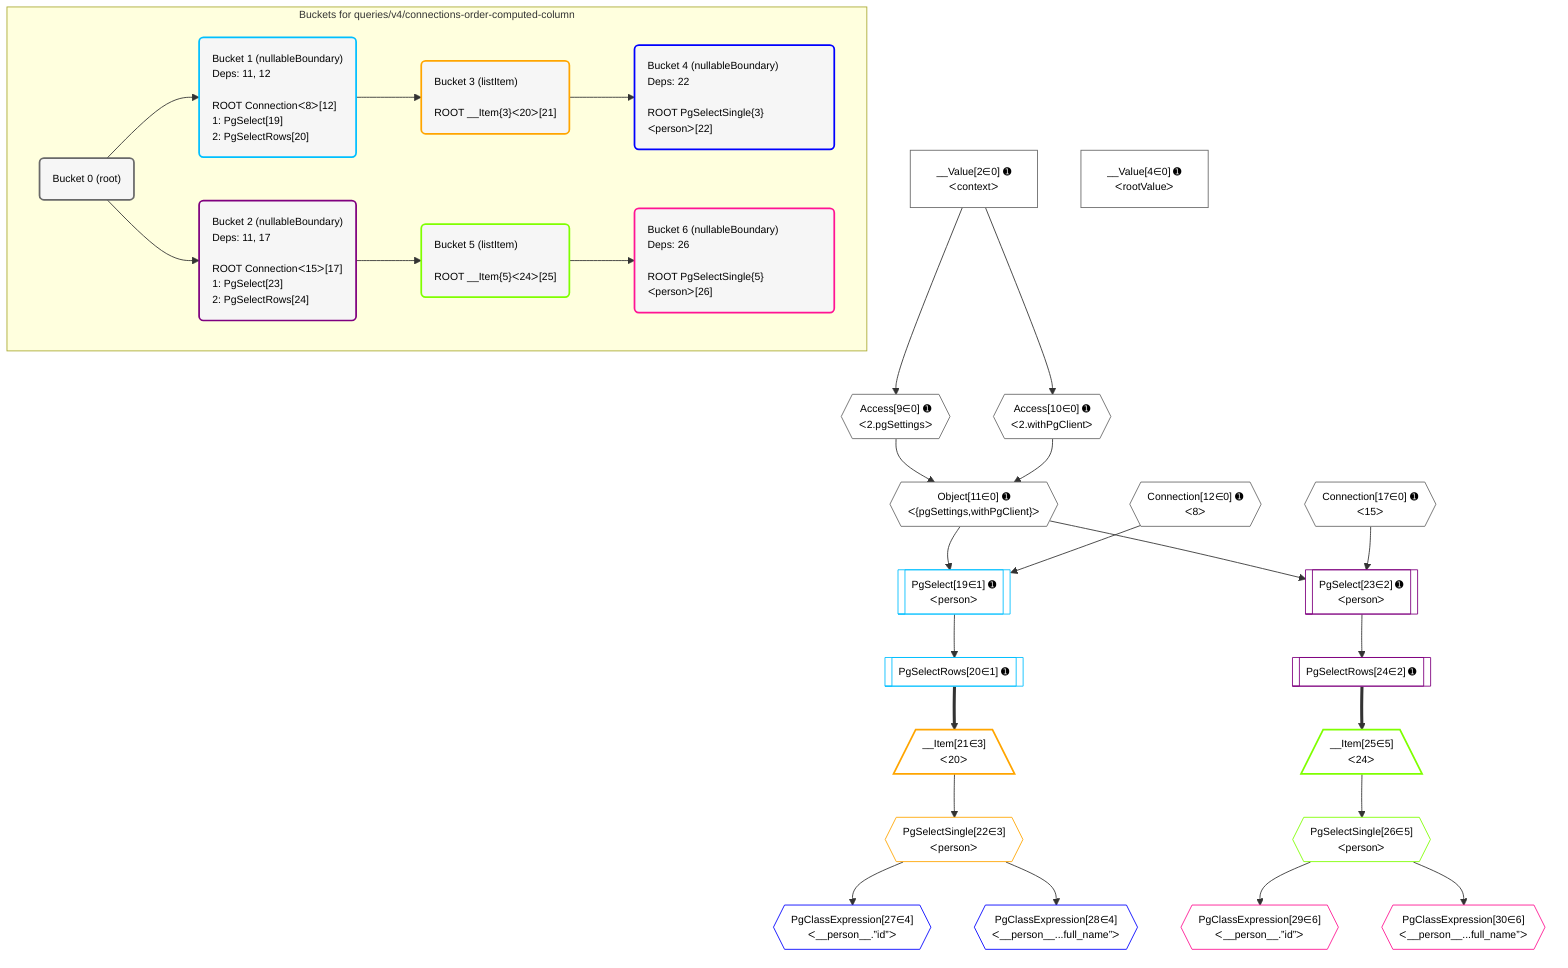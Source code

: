 %%{init: {'themeVariables': { 'fontSize': '12px'}}}%%
graph TD
    classDef path fill:#eee,stroke:#000,color:#000
    classDef plan fill:#fff,stroke-width:1px,color:#000
    classDef itemplan fill:#fff,stroke-width:2px,color:#000
    classDef unbatchedplan fill:#dff,stroke-width:1px,color:#000
    classDef sideeffectplan fill:#fcc,stroke-width:2px,color:#000
    classDef bucket fill:#f6f6f6,color:#000,stroke-width:2px,text-align:left


    %% plan dependencies
    Object11{{"Object[11∈0] ➊<br />ᐸ{pgSettings,withPgClient}ᐳ"}}:::plan
    Access9{{"Access[9∈0] ➊<br />ᐸ2.pgSettingsᐳ"}}:::plan
    Access10{{"Access[10∈0] ➊<br />ᐸ2.withPgClientᐳ"}}:::plan
    Access9 & Access10 --> Object11
    __Value2["__Value[2∈0] ➊<br />ᐸcontextᐳ"]:::plan
    __Value2 --> Access9
    __Value2 --> Access10
    __Value4["__Value[4∈0] ➊<br />ᐸrootValueᐳ"]:::plan
    Connection12{{"Connection[12∈0] ➊<br />ᐸ8ᐳ"}}:::plan
    Connection17{{"Connection[17∈0] ➊<br />ᐸ15ᐳ"}}:::plan
    PgSelect19[["PgSelect[19∈1] ➊<br />ᐸpersonᐳ"]]:::plan
    Object11 & Connection12 --> PgSelect19
    PgSelectRows20[["PgSelectRows[20∈1] ➊"]]:::plan
    PgSelect19 --> PgSelectRows20
    __Item21[/"__Item[21∈3]<br />ᐸ20ᐳ"\]:::itemplan
    PgSelectRows20 ==> __Item21
    PgSelectSingle22{{"PgSelectSingle[22∈3]<br />ᐸpersonᐳ"}}:::plan
    __Item21 --> PgSelectSingle22
    PgClassExpression27{{"PgClassExpression[27∈4]<br />ᐸ__person__.”id”ᐳ"}}:::plan
    PgSelectSingle22 --> PgClassExpression27
    PgClassExpression28{{"PgClassExpression[28∈4]<br />ᐸ__person__...full_name”ᐳ"}}:::plan
    PgSelectSingle22 --> PgClassExpression28
    PgSelect23[["PgSelect[23∈2] ➊<br />ᐸpersonᐳ"]]:::plan
    Object11 & Connection17 --> PgSelect23
    PgSelectRows24[["PgSelectRows[24∈2] ➊"]]:::plan
    PgSelect23 --> PgSelectRows24
    __Item25[/"__Item[25∈5]<br />ᐸ24ᐳ"\]:::itemplan
    PgSelectRows24 ==> __Item25
    PgSelectSingle26{{"PgSelectSingle[26∈5]<br />ᐸpersonᐳ"}}:::plan
    __Item25 --> PgSelectSingle26
    PgClassExpression29{{"PgClassExpression[29∈6]<br />ᐸ__person__.”id”ᐳ"}}:::plan
    PgSelectSingle26 --> PgClassExpression29
    PgClassExpression30{{"PgClassExpression[30∈6]<br />ᐸ__person__...full_name”ᐳ"}}:::plan
    PgSelectSingle26 --> PgClassExpression30

    %% define steps

    subgraph "Buckets for queries/v4/connections-order-computed-column"
    Bucket0("Bucket 0 (root)"):::bucket
    classDef bucket0 stroke:#696969
    class Bucket0,__Value2,__Value4,Access9,Access10,Object11,Connection12,Connection17 bucket0
    Bucket1("Bucket 1 (nullableBoundary)<br />Deps: 11, 12<br /><br />ROOT Connectionᐸ8ᐳ[12]<br />1: PgSelect[19]<br />2: PgSelectRows[20]"):::bucket
    classDef bucket1 stroke:#00bfff
    class Bucket1,PgSelect19,PgSelectRows20 bucket1
    Bucket2("Bucket 2 (nullableBoundary)<br />Deps: 11, 17<br /><br />ROOT Connectionᐸ15ᐳ[17]<br />1: PgSelect[23]<br />2: PgSelectRows[24]"):::bucket
    classDef bucket2 stroke:#7f007f
    class Bucket2,PgSelect23,PgSelectRows24 bucket2
    Bucket3("Bucket 3 (listItem)<br /><br />ROOT __Item{3}ᐸ20ᐳ[21]"):::bucket
    classDef bucket3 stroke:#ffa500
    class Bucket3,__Item21,PgSelectSingle22 bucket3
    Bucket4("Bucket 4 (nullableBoundary)<br />Deps: 22<br /><br />ROOT PgSelectSingle{3}ᐸpersonᐳ[22]"):::bucket
    classDef bucket4 stroke:#0000ff
    class Bucket4,PgClassExpression27,PgClassExpression28 bucket4
    Bucket5("Bucket 5 (listItem)<br /><br />ROOT __Item{5}ᐸ24ᐳ[25]"):::bucket
    classDef bucket5 stroke:#7fff00
    class Bucket5,__Item25,PgSelectSingle26 bucket5
    Bucket6("Bucket 6 (nullableBoundary)<br />Deps: 26<br /><br />ROOT PgSelectSingle{5}ᐸpersonᐳ[26]"):::bucket
    classDef bucket6 stroke:#ff1493
    class Bucket6,PgClassExpression29,PgClassExpression30 bucket6
    Bucket0 --> Bucket1 & Bucket2
    Bucket1 --> Bucket3
    Bucket2 --> Bucket5
    Bucket3 --> Bucket4
    Bucket5 --> Bucket6
    end